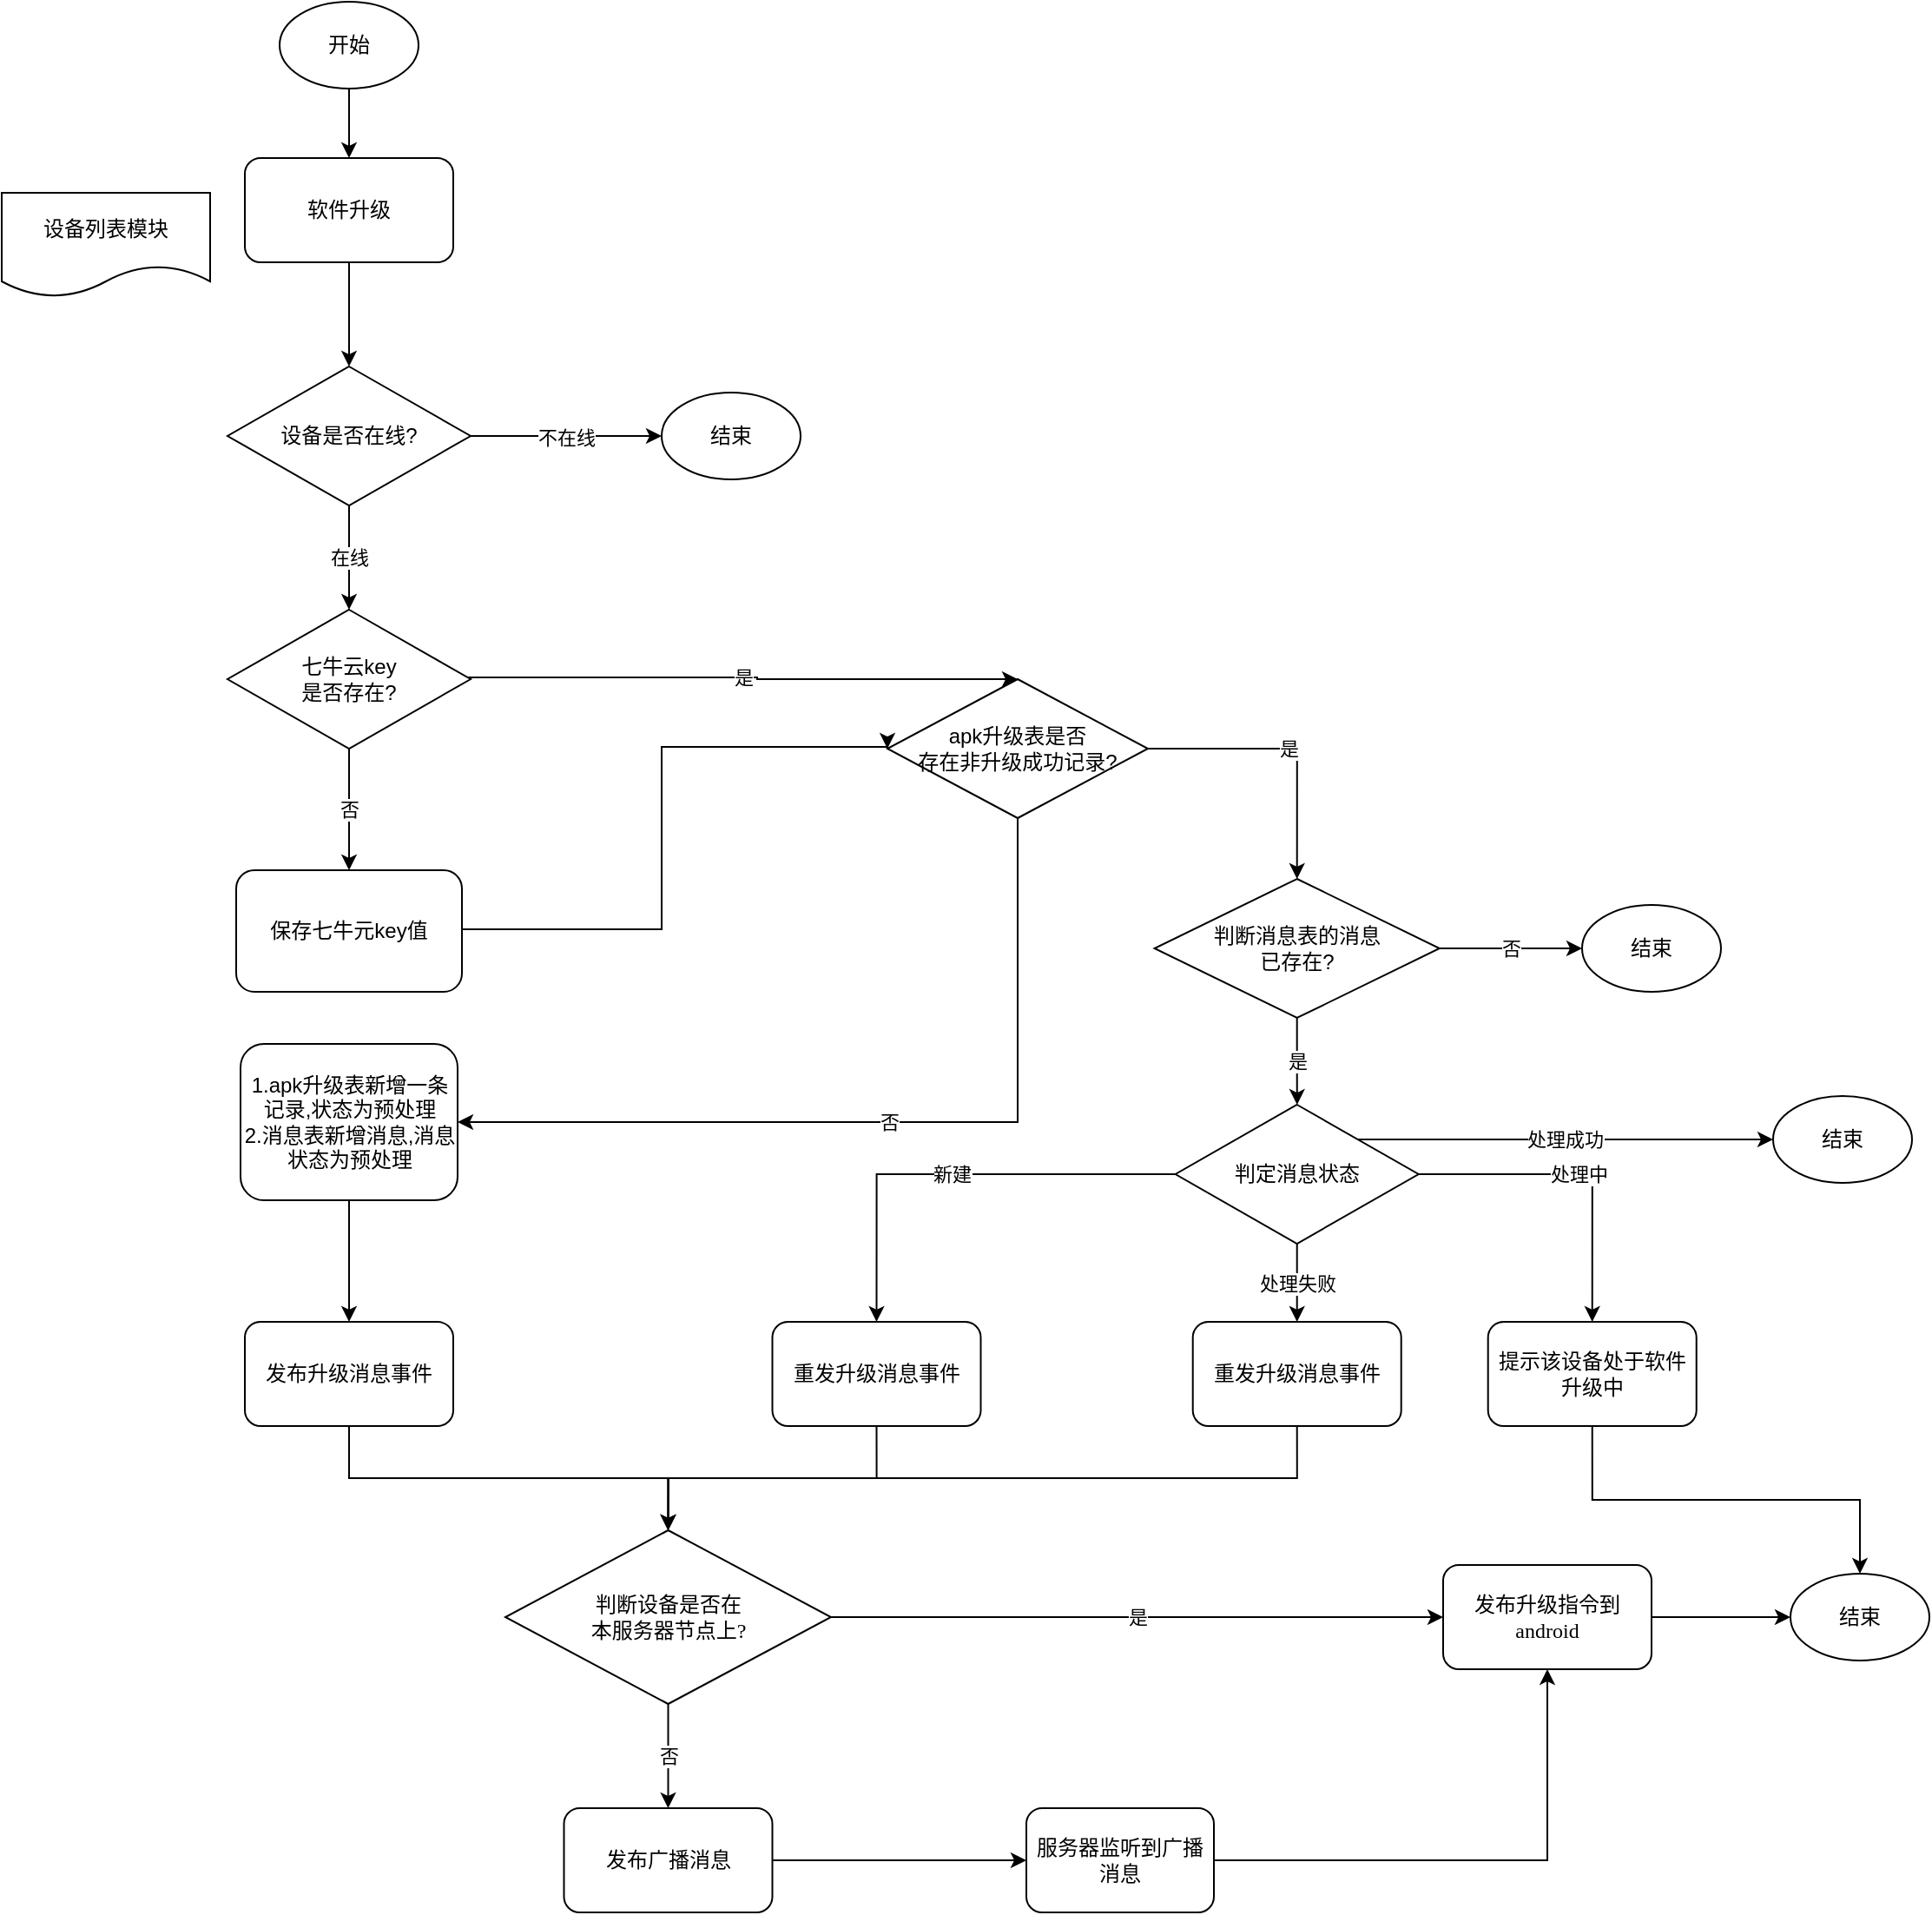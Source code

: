<mxfile version="12.4.7" type="github">
  <diagram id="prtHgNgQTEPvFCAcTncT" name="Page-1">
    <mxGraphModel dx="1303" dy="1814" grid="1" gridSize="10" guides="1" tooltips="1" connect="1" arrows="1" fold="1" page="1" pageScale="1" pageWidth="827" pageHeight="1169" math="0" shadow="0">
      <root>
        <mxCell id="0"/>
        <mxCell id="1" parent="0"/>
        <mxCell id="6kuVStWCc_NQh1pCLCfk-4" style="edgeStyle=orthogonalEdgeStyle;rounded=0;orthogonalLoop=1;jettySize=auto;html=1;entryX=0.5;entryY=0;entryDx=0;entryDy=0;" parent="1" source="6kuVStWCc_NQh1pCLCfk-2" target="6kuVStWCc_NQh1pCLCfk-3" edge="1">
          <mxGeometry relative="1" as="geometry"/>
        </mxCell>
        <mxCell id="6kuVStWCc_NQh1pCLCfk-2" value="开始" style="ellipse;whiteSpace=wrap;html=1;" parent="1" vertex="1">
          <mxGeometry x="170" y="-30" width="80" height="50" as="geometry"/>
        </mxCell>
        <mxCell id="6kuVStWCc_NQh1pCLCfk-42" style="edgeStyle=orthogonalEdgeStyle;rounded=0;orthogonalLoop=1;jettySize=auto;html=1;exitX=0.5;exitY=1;exitDx=0;exitDy=0;entryX=0.5;entryY=0;entryDx=0;entryDy=0;" parent="1" source="6kuVStWCc_NQh1pCLCfk-3" target="6kuVStWCc_NQh1pCLCfk-40" edge="1">
          <mxGeometry relative="1" as="geometry"/>
        </mxCell>
        <mxCell id="6kuVStWCc_NQh1pCLCfk-3" value="软件升级" style="rounded=1;whiteSpace=wrap;html=1;" parent="1" vertex="1">
          <mxGeometry x="150" y="60" width="120" height="60" as="geometry"/>
        </mxCell>
        <mxCell id="6kuVStWCc_NQh1pCLCfk-6" value="设备列表模块" style="shape=document;whiteSpace=wrap;html=1;boundedLbl=1;" parent="1" vertex="1">
          <mxGeometry x="10" y="80" width="120" height="60" as="geometry"/>
        </mxCell>
        <mxCell id="6kuVStWCc_NQh1pCLCfk-10" value="否" style="edgeStyle=orthogonalEdgeStyle;rounded=0;orthogonalLoop=1;jettySize=auto;html=1;exitX=0.5;exitY=1;exitDx=0;exitDy=0;" parent="1" source="6kuVStWCc_NQh1pCLCfk-8" target="6kuVStWCc_NQh1pCLCfk-9" edge="1">
          <mxGeometry relative="1" as="geometry"/>
        </mxCell>
        <mxCell id="3z7rhhH2pB_f4L7QTHoq-53" value="是" style="edgeStyle=orthogonalEdgeStyle;rounded=0;orthogonalLoop=1;jettySize=auto;html=1;fontFamily=Garamond;entryX=0.5;entryY=0;entryDx=0;entryDy=0;" edge="1" parent="1" source="6kuVStWCc_NQh1pCLCfk-8" target="3z7rhhH2pB_f4L7QTHoq-52">
          <mxGeometry relative="1" as="geometry">
            <Array as="points">
              <mxPoint x="445" y="359"/>
            </Array>
          </mxGeometry>
        </mxCell>
        <mxCell id="6kuVStWCc_NQh1pCLCfk-8" value="七牛云key&lt;br&gt;是否存在?" style="rhombus;whiteSpace=wrap;html=1;" parent="1" vertex="1">
          <mxGeometry x="140" y="320" width="140" height="80" as="geometry"/>
        </mxCell>
        <mxCell id="3z7rhhH2pB_f4L7QTHoq-54" value="是" style="edgeStyle=orthogonalEdgeStyle;rounded=0;orthogonalLoop=1;jettySize=auto;html=1;exitX=1;exitY=0.5;exitDx=0;exitDy=0;entryX=0.5;entryY=0;entryDx=0;entryDy=0;fontFamily=Garamond;" edge="1" parent="1" source="3z7rhhH2pB_f4L7QTHoq-52" target="6kuVStWCc_NQh1pCLCfk-20">
          <mxGeometry relative="1" as="geometry">
            <mxPoint x="685.333" y="359.333" as="targetPoint"/>
          </mxGeometry>
        </mxCell>
        <mxCell id="3z7rhhH2pB_f4L7QTHoq-77" value="否" style="edgeStyle=orthogonalEdgeStyle;rounded=0;orthogonalLoop=1;jettySize=auto;html=1;exitX=0.5;exitY=1;exitDx=0;exitDy=0;entryX=1;entryY=0.5;entryDx=0;entryDy=0;fontFamily=Garamond;" edge="1" parent="1" source="3z7rhhH2pB_f4L7QTHoq-52" target="3z7rhhH2pB_f4L7QTHoq-62">
          <mxGeometry relative="1" as="geometry"/>
        </mxCell>
        <mxCell id="3z7rhhH2pB_f4L7QTHoq-52" value="apk升级表是否&lt;br&gt;存在非升级成功记录?" style="rhombus;whiteSpace=wrap;html=1;" vertex="1" parent="1">
          <mxGeometry x="520" y="360" width="150" height="80" as="geometry"/>
        </mxCell>
        <mxCell id="6kuVStWCc_NQh1pCLCfk-32" value="是" style="edgeStyle=orthogonalEdgeStyle;rounded=0;orthogonalLoop=1;jettySize=auto;html=1;" parent="1" source="6kuVStWCc_NQh1pCLCfk-20" target="6kuVStWCc_NQh1pCLCfk-31" edge="1">
          <mxGeometry relative="1" as="geometry"/>
        </mxCell>
        <mxCell id="3z7rhhH2pB_f4L7QTHoq-80" value="否" style="edgeStyle=orthogonalEdgeStyle;rounded=0;orthogonalLoop=1;jettySize=auto;html=1;fontFamily=Garamond;entryX=0;entryY=0.5;entryDx=0;entryDy=0;" edge="1" parent="1" source="6kuVStWCc_NQh1pCLCfk-20" target="3z7rhhH2pB_f4L7QTHoq-81">
          <mxGeometry relative="1" as="geometry">
            <mxPoint x="917.93" y="515" as="targetPoint"/>
          </mxGeometry>
        </mxCell>
        <mxCell id="6kuVStWCc_NQh1pCLCfk-20" value="判断消息表的消息&lt;br&gt;已存在?" style="rhombus;whiteSpace=wrap;html=1;" parent="1" vertex="1">
          <mxGeometry x="673.79" y="475" width="164.14" height="80" as="geometry"/>
        </mxCell>
        <mxCell id="3z7rhhH2pB_f4L7QTHoq-73" value="新建" style="edgeStyle=orthogonalEdgeStyle;rounded=0;orthogonalLoop=1;jettySize=auto;html=1;exitX=0;exitY=0.5;exitDx=0;exitDy=0;entryX=0.5;entryY=0;entryDx=0;entryDy=0;fontFamily=Garamond;" edge="1" parent="1" source="6kuVStWCc_NQh1pCLCfk-31" target="6kuVStWCc_NQh1pCLCfk-47">
          <mxGeometry relative="1" as="geometry"/>
        </mxCell>
        <mxCell id="3z7rhhH2pB_f4L7QTHoq-74" value="处理中" style="edgeStyle=orthogonalEdgeStyle;rounded=0;orthogonalLoop=1;jettySize=auto;html=1;exitX=1;exitY=0.5;exitDx=0;exitDy=0;entryX=0.5;entryY=0;entryDx=0;entryDy=0;fontFamily=Garamond;" edge="1" parent="1" source="6kuVStWCc_NQh1pCLCfk-31" target="3z7rhhH2pB_f4L7QTHoq-9">
          <mxGeometry relative="1" as="geometry"/>
        </mxCell>
        <mxCell id="6kuVStWCc_NQh1pCLCfk-31" value="判定消息状态" style="rhombus;whiteSpace=wrap;html=1;" parent="1" vertex="1">
          <mxGeometry x="685.86" y="605" width="140" height="80" as="geometry"/>
        </mxCell>
        <mxCell id="3z7rhhH2pB_f4L7QTHoq-76" style="edgeStyle=orthogonalEdgeStyle;rounded=0;orthogonalLoop=1;jettySize=auto;html=1;exitX=1;exitY=0.5;exitDx=0;exitDy=0;entryX=0;entryY=0.5;entryDx=0;entryDy=0;fontFamily=Garamond;" edge="1" parent="1" source="6kuVStWCc_NQh1pCLCfk-9" target="3z7rhhH2pB_f4L7QTHoq-52">
          <mxGeometry relative="1" as="geometry">
            <Array as="points">
              <mxPoint x="390" y="504"/>
              <mxPoint x="390" y="399"/>
            </Array>
          </mxGeometry>
        </mxCell>
        <mxCell id="6kuVStWCc_NQh1pCLCfk-9" value="保存七牛元key值" style="rounded=1;whiteSpace=wrap;html=1;" parent="1" vertex="1">
          <mxGeometry x="145" y="470" width="130" height="70" as="geometry"/>
        </mxCell>
        <mxCell id="3z7rhhH2pB_f4L7QTHoq-71" style="edgeStyle=orthogonalEdgeStyle;rounded=0;orthogonalLoop=1;jettySize=auto;html=1;exitX=0.5;exitY=1;exitDx=0;exitDy=0;entryX=0.5;entryY=0;entryDx=0;entryDy=0;fontFamily=Garamond;" edge="1" parent="1" source="3z7rhhH2pB_f4L7QTHoq-14" target="3z7rhhH2pB_f4L7QTHoq-29">
          <mxGeometry relative="1" as="geometry"/>
        </mxCell>
        <mxCell id="3z7rhhH2pB_f4L7QTHoq-14" value="发布升级消息事件" style="rounded=1;whiteSpace=wrap;html=1;" vertex="1" parent="1">
          <mxGeometry x="150" y="730" width="120" height="60" as="geometry"/>
        </mxCell>
        <mxCell id="6kuVStWCc_NQh1pCLCfk-41" value="在线" style="edgeStyle=orthogonalEdgeStyle;rounded=0;orthogonalLoop=1;jettySize=auto;html=1;exitX=0.5;exitY=1;exitDx=0;exitDy=0;" parent="1" source="6kuVStWCc_NQh1pCLCfk-40" target="6kuVStWCc_NQh1pCLCfk-8" edge="1">
          <mxGeometry relative="1" as="geometry"/>
        </mxCell>
        <mxCell id="6kuVStWCc_NQh1pCLCfk-44" value="不在线" style="edgeStyle=orthogonalEdgeStyle;rounded=0;orthogonalLoop=1;jettySize=auto;html=1;" parent="1" source="6kuVStWCc_NQh1pCLCfk-40" edge="1">
          <mxGeometry relative="1" as="geometry">
            <mxPoint x="390" y="220" as="targetPoint"/>
          </mxGeometry>
        </mxCell>
        <mxCell id="6kuVStWCc_NQh1pCLCfk-40" value="设备是否在线?" style="rhombus;whiteSpace=wrap;html=1;" parent="1" vertex="1">
          <mxGeometry x="140" y="180" width="140" height="80" as="geometry"/>
        </mxCell>
        <mxCell id="6kuVStWCc_NQh1pCLCfk-46" value="结束" style="ellipse;whiteSpace=wrap;html=1;" parent="1" vertex="1">
          <mxGeometry x="390" y="195" width="80" height="50" as="geometry"/>
        </mxCell>
        <mxCell id="3z7rhhH2pB_f4L7QTHoq-68" style="edgeStyle=orthogonalEdgeStyle;rounded=0;orthogonalLoop=1;jettySize=auto;html=1;exitX=0.5;exitY=1;exitDx=0;exitDy=0;entryX=0.5;entryY=0;entryDx=0;entryDy=0;fontFamily=Garamond;" edge="1" parent="1" source="6kuVStWCc_NQh1pCLCfk-47" target="3z7rhhH2pB_f4L7QTHoq-29">
          <mxGeometry relative="1" as="geometry"/>
        </mxCell>
        <mxCell id="6kuVStWCc_NQh1pCLCfk-47" value="重发升级消息事件" style="rounded=1;whiteSpace=wrap;html=1;" parent="1" vertex="1">
          <mxGeometry x="453.75" y="730" width="120" height="60" as="geometry"/>
        </mxCell>
        <mxCell id="3z7rhhH2pB_f4L7QTHoq-2" value="处理失败" style="endArrow=classic;html=1;fontFamily=Garamond;entryX=0.5;entryY=0;entryDx=0;entryDy=0;exitX=0.5;exitY=1;exitDx=0;exitDy=0;" edge="1" parent="1" source="6kuVStWCc_NQh1pCLCfk-31" target="3z7rhhH2pB_f4L7QTHoq-18">
          <mxGeometry width="50" height="50" relative="1" as="geometry">
            <mxPoint x="756" y="690" as="sourcePoint"/>
            <mxPoint x="937.576" y="742.322" as="targetPoint"/>
          </mxGeometry>
        </mxCell>
        <mxCell id="3z7rhhH2pB_f4L7QTHoq-5" value="结束" style="ellipse;whiteSpace=wrap;html=1;" vertex="1" parent="1">
          <mxGeometry x="1030" y="600" width="80" height="50" as="geometry"/>
        </mxCell>
        <mxCell id="3z7rhhH2pB_f4L7QTHoq-67" style="edgeStyle=orthogonalEdgeStyle;rounded=0;orthogonalLoop=1;jettySize=auto;html=1;exitX=0.5;exitY=1;exitDx=0;exitDy=0;entryX=0.5;entryY=0;entryDx=0;entryDy=0;fontFamily=Garamond;" edge="1" parent="1" source="3z7rhhH2pB_f4L7QTHoq-9" target="3z7rhhH2pB_f4L7QTHoq-51">
          <mxGeometry relative="1" as="geometry"/>
        </mxCell>
        <mxCell id="3z7rhhH2pB_f4L7QTHoq-9" value="提示该设备处于软件升级中" style="rounded=1;whiteSpace=wrap;html=1;fontFamily=Garamond;" vertex="1" parent="1">
          <mxGeometry x="865.86" y="730" width="120" height="60" as="geometry"/>
        </mxCell>
        <mxCell id="3z7rhhH2pB_f4L7QTHoq-13" value="处理成功" style="endArrow=classic;html=1;fontFamily=Garamond;exitX=1;exitY=0;exitDx=0;exitDy=0;entryX=0;entryY=0.5;entryDx=0;entryDy=0;" edge="1" parent="1" source="6kuVStWCc_NQh1pCLCfk-31" target="3z7rhhH2pB_f4L7QTHoq-5">
          <mxGeometry width="50" height="50" relative="1" as="geometry">
            <mxPoint x="305.86" y="890" as="sourcePoint"/>
            <mxPoint x="355.86" y="840" as="targetPoint"/>
          </mxGeometry>
        </mxCell>
        <mxCell id="3z7rhhH2pB_f4L7QTHoq-70" style="edgeStyle=orthogonalEdgeStyle;rounded=0;orthogonalLoop=1;jettySize=auto;html=1;exitX=0.5;exitY=1;exitDx=0;exitDy=0;entryX=0.5;entryY=0;entryDx=0;entryDy=0;fontFamily=Garamond;" edge="1" parent="1" source="3z7rhhH2pB_f4L7QTHoq-18" target="3z7rhhH2pB_f4L7QTHoq-29">
          <mxGeometry relative="1" as="geometry"/>
        </mxCell>
        <mxCell id="3z7rhhH2pB_f4L7QTHoq-18" value="重发升级消息事件" style="rounded=1;whiteSpace=wrap;html=1;" vertex="1" parent="1">
          <mxGeometry x="695.86" y="730" width="120" height="60" as="geometry"/>
        </mxCell>
        <mxCell id="3z7rhhH2pB_f4L7QTHoq-33" value="否" style="edgeStyle=orthogonalEdgeStyle;rounded=0;orthogonalLoop=1;jettySize=auto;html=1;fontFamily=Garamond;entryX=0.5;entryY=0;entryDx=0;entryDy=0;" edge="1" parent="1" source="3z7rhhH2pB_f4L7QTHoq-29" target="3z7rhhH2pB_f4L7QTHoq-34">
          <mxGeometry relative="1" as="geometry">
            <mxPoint x="612.42" y="1030" as="targetPoint"/>
          </mxGeometry>
        </mxCell>
        <mxCell id="3z7rhhH2pB_f4L7QTHoq-36" value="是" style="edgeStyle=orthogonalEdgeStyle;rounded=0;orthogonalLoop=1;jettySize=auto;html=1;fontFamily=Garamond;entryX=0;entryY=0.5;entryDx=0;entryDy=0;" edge="1" parent="1" source="3z7rhhH2pB_f4L7QTHoq-29" target="3z7rhhH2pB_f4L7QTHoq-44">
          <mxGeometry relative="1" as="geometry">
            <mxPoint x="800" y="910" as="targetPoint"/>
          </mxGeometry>
        </mxCell>
        <mxCell id="3z7rhhH2pB_f4L7QTHoq-29" value="判断设备是否在&lt;br&gt;本服务器节点上?" style="rhombus;whiteSpace=wrap;html=1;fontFamily=Garamond;" vertex="1" parent="1">
          <mxGeometry x="300.0" y="850" width="187.5" height="100" as="geometry"/>
        </mxCell>
        <mxCell id="3z7rhhH2pB_f4L7QTHoq-47" value="" style="edgeStyle=orthogonalEdgeStyle;rounded=0;orthogonalLoop=1;jettySize=auto;html=1;fontFamily=Garamond;" edge="1" parent="1" source="3z7rhhH2pB_f4L7QTHoq-34" target="3z7rhhH2pB_f4L7QTHoq-46">
          <mxGeometry relative="1" as="geometry"/>
        </mxCell>
        <mxCell id="3z7rhhH2pB_f4L7QTHoq-34" value="发布广播消息" style="rounded=1;whiteSpace=wrap;html=1;fontFamily=Garamond;" vertex="1" parent="1">
          <mxGeometry x="333.75" y="1010" width="120" height="60" as="geometry"/>
        </mxCell>
        <mxCell id="3z7rhhH2pB_f4L7QTHoq-48" style="edgeStyle=orthogonalEdgeStyle;rounded=0;orthogonalLoop=1;jettySize=auto;html=1;exitX=1;exitY=0.5;exitDx=0;exitDy=0;fontFamily=Garamond;" edge="1" parent="1" source="3z7rhhH2pB_f4L7QTHoq-46" target="3z7rhhH2pB_f4L7QTHoq-44">
          <mxGeometry relative="1" as="geometry"/>
        </mxCell>
        <mxCell id="3z7rhhH2pB_f4L7QTHoq-46" value="服务器监听到广播消息" style="rounded=1;whiteSpace=wrap;html=1;fontFamily=Garamond;" vertex="1" parent="1">
          <mxGeometry x="600" y="1010" width="108" height="60" as="geometry"/>
        </mxCell>
        <mxCell id="3z7rhhH2pB_f4L7QTHoq-50" value="" style="edgeStyle=orthogonalEdgeStyle;rounded=0;orthogonalLoop=1;jettySize=auto;html=1;fontFamily=Garamond;entryX=0;entryY=0.5;entryDx=0;entryDy=0;" edge="1" parent="1" source="3z7rhhH2pB_f4L7QTHoq-44" target="3z7rhhH2pB_f4L7QTHoq-51">
          <mxGeometry relative="1" as="geometry">
            <mxPoint x="1040" y="900" as="targetPoint"/>
          </mxGeometry>
        </mxCell>
        <mxCell id="3z7rhhH2pB_f4L7QTHoq-44" value="发布升级指令到android" style="rounded=1;whiteSpace=wrap;html=1;fontFamily=Garamond;" vertex="1" parent="1">
          <mxGeometry x="840" y="870" width="120" height="60" as="geometry"/>
        </mxCell>
        <mxCell id="3z7rhhH2pB_f4L7QTHoq-51" value="结束" style="ellipse;whiteSpace=wrap;html=1;" vertex="1" parent="1">
          <mxGeometry x="1040" y="875" width="80" height="50" as="geometry"/>
        </mxCell>
        <mxCell id="3z7rhhH2pB_f4L7QTHoq-64" style="edgeStyle=orthogonalEdgeStyle;rounded=0;orthogonalLoop=1;jettySize=auto;html=1;exitX=0.5;exitY=1;exitDx=0;exitDy=0;fontFamily=Garamond;" edge="1" parent="1" source="3z7rhhH2pB_f4L7QTHoq-62" target="3z7rhhH2pB_f4L7QTHoq-14">
          <mxGeometry relative="1" as="geometry">
            <mxPoint x="210" y="730" as="targetPoint"/>
          </mxGeometry>
        </mxCell>
        <mxCell id="3z7rhhH2pB_f4L7QTHoq-62" value="&lt;span style=&quot;font-family: &amp;#34;helvetica&amp;#34; ; white-space: normal&quot;&gt;1.apk升级表新增一条记录,状态为预处理&lt;br&gt;2.消息表新增消息,消息状态为预处理&lt;/span&gt;" style="rounded=1;whiteSpace=wrap;html=1;fontFamily=Garamond;" vertex="1" parent="1">
          <mxGeometry x="147.5" y="570" width="125" height="90" as="geometry"/>
        </mxCell>
        <mxCell id="3z7rhhH2pB_f4L7QTHoq-81" value="结束" style="ellipse;whiteSpace=wrap;html=1;" vertex="1" parent="1">
          <mxGeometry x="920" y="490" width="80" height="50" as="geometry"/>
        </mxCell>
      </root>
    </mxGraphModel>
  </diagram>
</mxfile>
